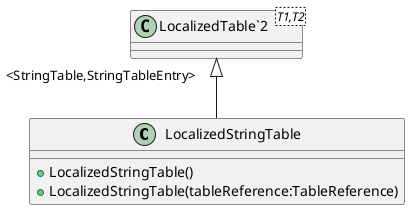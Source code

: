 @startuml
class LocalizedStringTable {
    + LocalizedStringTable()
    + LocalizedStringTable(tableReference:TableReference)
}
class "LocalizedTable`2"<T1,T2> {
}
"LocalizedTable`2" "<StringTable,StringTableEntry>" <|-- LocalizedStringTable
@enduml
